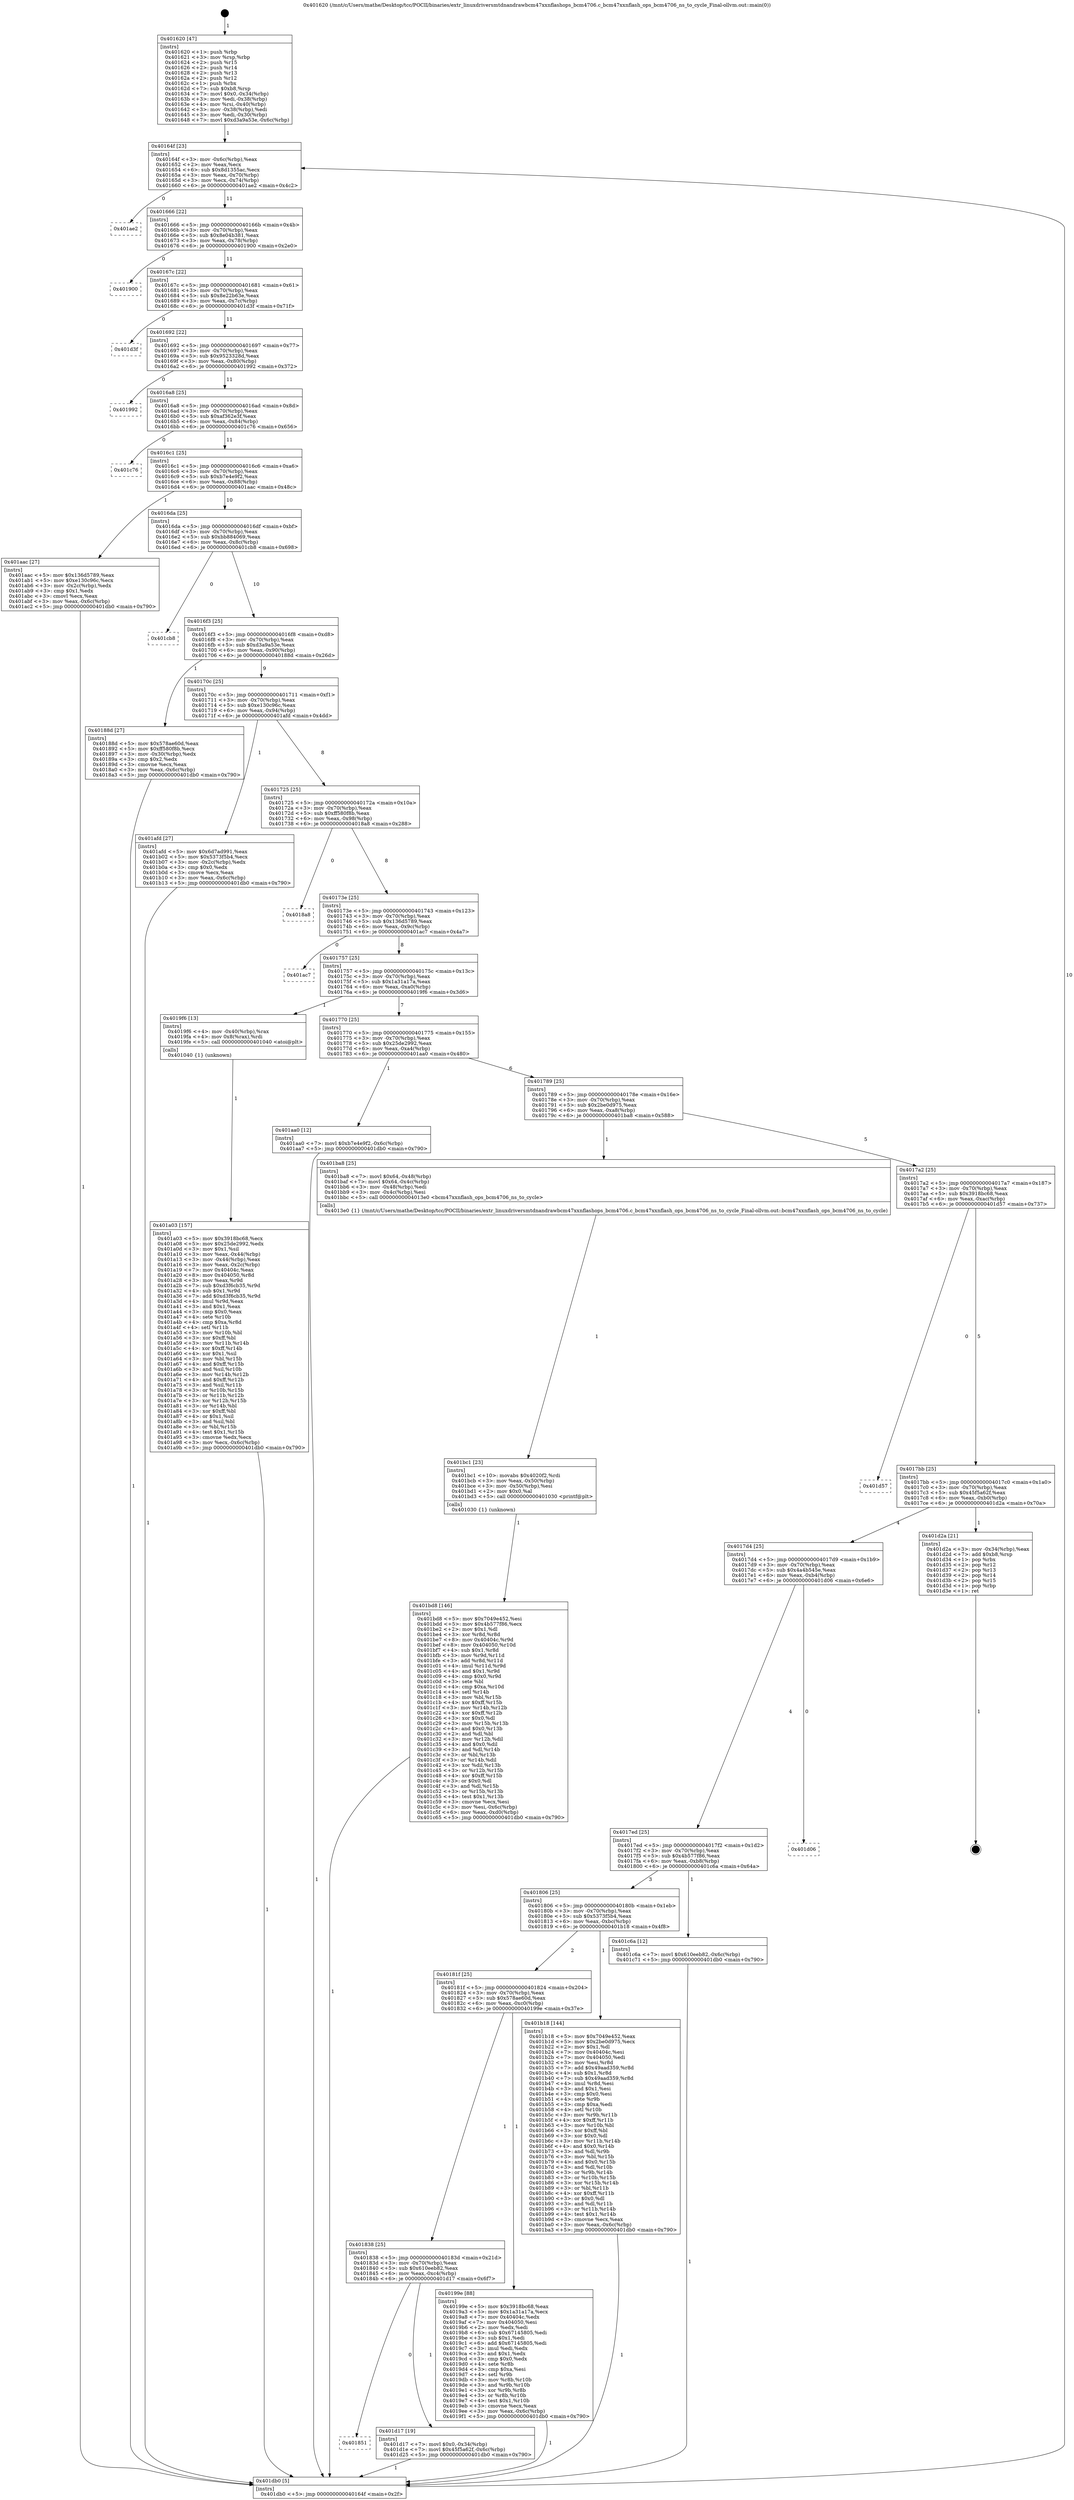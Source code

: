 digraph "0x401620" {
  label = "0x401620 (/mnt/c/Users/mathe/Desktop/tcc/POCII/binaries/extr_linuxdriversmtdnandrawbcm47xxnflashops_bcm4706.c_bcm47xxnflash_ops_bcm4706_ns_to_cycle_Final-ollvm.out::main(0))"
  labelloc = "t"
  node[shape=record]

  Entry [label="",width=0.3,height=0.3,shape=circle,fillcolor=black,style=filled]
  "0x40164f" [label="{
     0x40164f [23]\l
     | [instrs]\l
     &nbsp;&nbsp;0x40164f \<+3\>: mov -0x6c(%rbp),%eax\l
     &nbsp;&nbsp;0x401652 \<+2\>: mov %eax,%ecx\l
     &nbsp;&nbsp;0x401654 \<+6\>: sub $0x8d1355ac,%ecx\l
     &nbsp;&nbsp;0x40165a \<+3\>: mov %eax,-0x70(%rbp)\l
     &nbsp;&nbsp;0x40165d \<+3\>: mov %ecx,-0x74(%rbp)\l
     &nbsp;&nbsp;0x401660 \<+6\>: je 0000000000401ae2 \<main+0x4c2\>\l
  }"]
  "0x401ae2" [label="{
     0x401ae2\l
  }", style=dashed]
  "0x401666" [label="{
     0x401666 [22]\l
     | [instrs]\l
     &nbsp;&nbsp;0x401666 \<+5\>: jmp 000000000040166b \<main+0x4b\>\l
     &nbsp;&nbsp;0x40166b \<+3\>: mov -0x70(%rbp),%eax\l
     &nbsp;&nbsp;0x40166e \<+5\>: sub $0x8e04b381,%eax\l
     &nbsp;&nbsp;0x401673 \<+3\>: mov %eax,-0x78(%rbp)\l
     &nbsp;&nbsp;0x401676 \<+6\>: je 0000000000401900 \<main+0x2e0\>\l
  }"]
  Exit [label="",width=0.3,height=0.3,shape=circle,fillcolor=black,style=filled,peripheries=2]
  "0x401900" [label="{
     0x401900\l
  }", style=dashed]
  "0x40167c" [label="{
     0x40167c [22]\l
     | [instrs]\l
     &nbsp;&nbsp;0x40167c \<+5\>: jmp 0000000000401681 \<main+0x61\>\l
     &nbsp;&nbsp;0x401681 \<+3\>: mov -0x70(%rbp),%eax\l
     &nbsp;&nbsp;0x401684 \<+5\>: sub $0x8e22b63e,%eax\l
     &nbsp;&nbsp;0x401689 \<+3\>: mov %eax,-0x7c(%rbp)\l
     &nbsp;&nbsp;0x40168c \<+6\>: je 0000000000401d3f \<main+0x71f\>\l
  }"]
  "0x401851" [label="{
     0x401851\l
  }", style=dashed]
  "0x401d3f" [label="{
     0x401d3f\l
  }", style=dashed]
  "0x401692" [label="{
     0x401692 [22]\l
     | [instrs]\l
     &nbsp;&nbsp;0x401692 \<+5\>: jmp 0000000000401697 \<main+0x77\>\l
     &nbsp;&nbsp;0x401697 \<+3\>: mov -0x70(%rbp),%eax\l
     &nbsp;&nbsp;0x40169a \<+5\>: sub $0x9523328d,%eax\l
     &nbsp;&nbsp;0x40169f \<+3\>: mov %eax,-0x80(%rbp)\l
     &nbsp;&nbsp;0x4016a2 \<+6\>: je 0000000000401992 \<main+0x372\>\l
  }"]
  "0x401d17" [label="{
     0x401d17 [19]\l
     | [instrs]\l
     &nbsp;&nbsp;0x401d17 \<+7\>: movl $0x0,-0x34(%rbp)\l
     &nbsp;&nbsp;0x401d1e \<+7\>: movl $0x45f5a62f,-0x6c(%rbp)\l
     &nbsp;&nbsp;0x401d25 \<+5\>: jmp 0000000000401db0 \<main+0x790\>\l
  }"]
  "0x401992" [label="{
     0x401992\l
  }", style=dashed]
  "0x4016a8" [label="{
     0x4016a8 [25]\l
     | [instrs]\l
     &nbsp;&nbsp;0x4016a8 \<+5\>: jmp 00000000004016ad \<main+0x8d\>\l
     &nbsp;&nbsp;0x4016ad \<+3\>: mov -0x70(%rbp),%eax\l
     &nbsp;&nbsp;0x4016b0 \<+5\>: sub $0xaf362e3f,%eax\l
     &nbsp;&nbsp;0x4016b5 \<+6\>: mov %eax,-0x84(%rbp)\l
     &nbsp;&nbsp;0x4016bb \<+6\>: je 0000000000401c76 \<main+0x656\>\l
  }"]
  "0x401bd8" [label="{
     0x401bd8 [146]\l
     | [instrs]\l
     &nbsp;&nbsp;0x401bd8 \<+5\>: mov $0x7049e452,%esi\l
     &nbsp;&nbsp;0x401bdd \<+5\>: mov $0x4b577f86,%ecx\l
     &nbsp;&nbsp;0x401be2 \<+2\>: mov $0x1,%dl\l
     &nbsp;&nbsp;0x401be4 \<+3\>: xor %r8d,%r8d\l
     &nbsp;&nbsp;0x401be7 \<+8\>: mov 0x40404c,%r9d\l
     &nbsp;&nbsp;0x401bef \<+8\>: mov 0x404050,%r10d\l
     &nbsp;&nbsp;0x401bf7 \<+4\>: sub $0x1,%r8d\l
     &nbsp;&nbsp;0x401bfb \<+3\>: mov %r9d,%r11d\l
     &nbsp;&nbsp;0x401bfe \<+3\>: add %r8d,%r11d\l
     &nbsp;&nbsp;0x401c01 \<+4\>: imul %r11d,%r9d\l
     &nbsp;&nbsp;0x401c05 \<+4\>: and $0x1,%r9d\l
     &nbsp;&nbsp;0x401c09 \<+4\>: cmp $0x0,%r9d\l
     &nbsp;&nbsp;0x401c0d \<+3\>: sete %bl\l
     &nbsp;&nbsp;0x401c10 \<+4\>: cmp $0xa,%r10d\l
     &nbsp;&nbsp;0x401c14 \<+4\>: setl %r14b\l
     &nbsp;&nbsp;0x401c18 \<+3\>: mov %bl,%r15b\l
     &nbsp;&nbsp;0x401c1b \<+4\>: xor $0xff,%r15b\l
     &nbsp;&nbsp;0x401c1f \<+3\>: mov %r14b,%r12b\l
     &nbsp;&nbsp;0x401c22 \<+4\>: xor $0xff,%r12b\l
     &nbsp;&nbsp;0x401c26 \<+3\>: xor $0x0,%dl\l
     &nbsp;&nbsp;0x401c29 \<+3\>: mov %r15b,%r13b\l
     &nbsp;&nbsp;0x401c2c \<+4\>: and $0x0,%r13b\l
     &nbsp;&nbsp;0x401c30 \<+2\>: and %dl,%bl\l
     &nbsp;&nbsp;0x401c32 \<+3\>: mov %r12b,%dil\l
     &nbsp;&nbsp;0x401c35 \<+4\>: and $0x0,%dil\l
     &nbsp;&nbsp;0x401c39 \<+3\>: and %dl,%r14b\l
     &nbsp;&nbsp;0x401c3c \<+3\>: or %bl,%r13b\l
     &nbsp;&nbsp;0x401c3f \<+3\>: or %r14b,%dil\l
     &nbsp;&nbsp;0x401c42 \<+3\>: xor %dil,%r13b\l
     &nbsp;&nbsp;0x401c45 \<+3\>: or %r12b,%r15b\l
     &nbsp;&nbsp;0x401c48 \<+4\>: xor $0xff,%r15b\l
     &nbsp;&nbsp;0x401c4c \<+3\>: or $0x0,%dl\l
     &nbsp;&nbsp;0x401c4f \<+3\>: and %dl,%r15b\l
     &nbsp;&nbsp;0x401c52 \<+3\>: or %r15b,%r13b\l
     &nbsp;&nbsp;0x401c55 \<+4\>: test $0x1,%r13b\l
     &nbsp;&nbsp;0x401c59 \<+3\>: cmovne %ecx,%esi\l
     &nbsp;&nbsp;0x401c5c \<+3\>: mov %esi,-0x6c(%rbp)\l
     &nbsp;&nbsp;0x401c5f \<+6\>: mov %eax,-0xd0(%rbp)\l
     &nbsp;&nbsp;0x401c65 \<+5\>: jmp 0000000000401db0 \<main+0x790\>\l
  }"]
  "0x401c76" [label="{
     0x401c76\l
  }", style=dashed]
  "0x4016c1" [label="{
     0x4016c1 [25]\l
     | [instrs]\l
     &nbsp;&nbsp;0x4016c1 \<+5\>: jmp 00000000004016c6 \<main+0xa6\>\l
     &nbsp;&nbsp;0x4016c6 \<+3\>: mov -0x70(%rbp),%eax\l
     &nbsp;&nbsp;0x4016c9 \<+5\>: sub $0xb7e4e9f2,%eax\l
     &nbsp;&nbsp;0x4016ce \<+6\>: mov %eax,-0x88(%rbp)\l
     &nbsp;&nbsp;0x4016d4 \<+6\>: je 0000000000401aac \<main+0x48c\>\l
  }"]
  "0x401bc1" [label="{
     0x401bc1 [23]\l
     | [instrs]\l
     &nbsp;&nbsp;0x401bc1 \<+10\>: movabs $0x4020f2,%rdi\l
     &nbsp;&nbsp;0x401bcb \<+3\>: mov %eax,-0x50(%rbp)\l
     &nbsp;&nbsp;0x401bce \<+3\>: mov -0x50(%rbp),%esi\l
     &nbsp;&nbsp;0x401bd1 \<+2\>: mov $0x0,%al\l
     &nbsp;&nbsp;0x401bd3 \<+5\>: call 0000000000401030 \<printf@plt\>\l
     | [calls]\l
     &nbsp;&nbsp;0x401030 \{1\} (unknown)\l
  }"]
  "0x401aac" [label="{
     0x401aac [27]\l
     | [instrs]\l
     &nbsp;&nbsp;0x401aac \<+5\>: mov $0x136d5789,%eax\l
     &nbsp;&nbsp;0x401ab1 \<+5\>: mov $0xe130c96c,%ecx\l
     &nbsp;&nbsp;0x401ab6 \<+3\>: mov -0x2c(%rbp),%edx\l
     &nbsp;&nbsp;0x401ab9 \<+3\>: cmp $0x1,%edx\l
     &nbsp;&nbsp;0x401abc \<+3\>: cmovl %ecx,%eax\l
     &nbsp;&nbsp;0x401abf \<+3\>: mov %eax,-0x6c(%rbp)\l
     &nbsp;&nbsp;0x401ac2 \<+5\>: jmp 0000000000401db0 \<main+0x790\>\l
  }"]
  "0x4016da" [label="{
     0x4016da [25]\l
     | [instrs]\l
     &nbsp;&nbsp;0x4016da \<+5\>: jmp 00000000004016df \<main+0xbf\>\l
     &nbsp;&nbsp;0x4016df \<+3\>: mov -0x70(%rbp),%eax\l
     &nbsp;&nbsp;0x4016e2 \<+5\>: sub $0xbb884069,%eax\l
     &nbsp;&nbsp;0x4016e7 \<+6\>: mov %eax,-0x8c(%rbp)\l
     &nbsp;&nbsp;0x4016ed \<+6\>: je 0000000000401cb8 \<main+0x698\>\l
  }"]
  "0x401a03" [label="{
     0x401a03 [157]\l
     | [instrs]\l
     &nbsp;&nbsp;0x401a03 \<+5\>: mov $0x3918bc68,%ecx\l
     &nbsp;&nbsp;0x401a08 \<+5\>: mov $0x25de2992,%edx\l
     &nbsp;&nbsp;0x401a0d \<+3\>: mov $0x1,%sil\l
     &nbsp;&nbsp;0x401a10 \<+3\>: mov %eax,-0x44(%rbp)\l
     &nbsp;&nbsp;0x401a13 \<+3\>: mov -0x44(%rbp),%eax\l
     &nbsp;&nbsp;0x401a16 \<+3\>: mov %eax,-0x2c(%rbp)\l
     &nbsp;&nbsp;0x401a19 \<+7\>: mov 0x40404c,%eax\l
     &nbsp;&nbsp;0x401a20 \<+8\>: mov 0x404050,%r8d\l
     &nbsp;&nbsp;0x401a28 \<+3\>: mov %eax,%r9d\l
     &nbsp;&nbsp;0x401a2b \<+7\>: sub $0xd3f6cb35,%r9d\l
     &nbsp;&nbsp;0x401a32 \<+4\>: sub $0x1,%r9d\l
     &nbsp;&nbsp;0x401a36 \<+7\>: add $0xd3f6cb35,%r9d\l
     &nbsp;&nbsp;0x401a3d \<+4\>: imul %r9d,%eax\l
     &nbsp;&nbsp;0x401a41 \<+3\>: and $0x1,%eax\l
     &nbsp;&nbsp;0x401a44 \<+3\>: cmp $0x0,%eax\l
     &nbsp;&nbsp;0x401a47 \<+4\>: sete %r10b\l
     &nbsp;&nbsp;0x401a4b \<+4\>: cmp $0xa,%r8d\l
     &nbsp;&nbsp;0x401a4f \<+4\>: setl %r11b\l
     &nbsp;&nbsp;0x401a53 \<+3\>: mov %r10b,%bl\l
     &nbsp;&nbsp;0x401a56 \<+3\>: xor $0xff,%bl\l
     &nbsp;&nbsp;0x401a59 \<+3\>: mov %r11b,%r14b\l
     &nbsp;&nbsp;0x401a5c \<+4\>: xor $0xff,%r14b\l
     &nbsp;&nbsp;0x401a60 \<+4\>: xor $0x1,%sil\l
     &nbsp;&nbsp;0x401a64 \<+3\>: mov %bl,%r15b\l
     &nbsp;&nbsp;0x401a67 \<+4\>: and $0xff,%r15b\l
     &nbsp;&nbsp;0x401a6b \<+3\>: and %sil,%r10b\l
     &nbsp;&nbsp;0x401a6e \<+3\>: mov %r14b,%r12b\l
     &nbsp;&nbsp;0x401a71 \<+4\>: and $0xff,%r12b\l
     &nbsp;&nbsp;0x401a75 \<+3\>: and %sil,%r11b\l
     &nbsp;&nbsp;0x401a78 \<+3\>: or %r10b,%r15b\l
     &nbsp;&nbsp;0x401a7b \<+3\>: or %r11b,%r12b\l
     &nbsp;&nbsp;0x401a7e \<+3\>: xor %r12b,%r15b\l
     &nbsp;&nbsp;0x401a81 \<+3\>: or %r14b,%bl\l
     &nbsp;&nbsp;0x401a84 \<+3\>: xor $0xff,%bl\l
     &nbsp;&nbsp;0x401a87 \<+4\>: or $0x1,%sil\l
     &nbsp;&nbsp;0x401a8b \<+3\>: and %sil,%bl\l
     &nbsp;&nbsp;0x401a8e \<+3\>: or %bl,%r15b\l
     &nbsp;&nbsp;0x401a91 \<+4\>: test $0x1,%r15b\l
     &nbsp;&nbsp;0x401a95 \<+3\>: cmovne %edx,%ecx\l
     &nbsp;&nbsp;0x401a98 \<+3\>: mov %ecx,-0x6c(%rbp)\l
     &nbsp;&nbsp;0x401a9b \<+5\>: jmp 0000000000401db0 \<main+0x790\>\l
  }"]
  "0x401cb8" [label="{
     0x401cb8\l
  }", style=dashed]
  "0x4016f3" [label="{
     0x4016f3 [25]\l
     | [instrs]\l
     &nbsp;&nbsp;0x4016f3 \<+5\>: jmp 00000000004016f8 \<main+0xd8\>\l
     &nbsp;&nbsp;0x4016f8 \<+3\>: mov -0x70(%rbp),%eax\l
     &nbsp;&nbsp;0x4016fb \<+5\>: sub $0xd3a9a53e,%eax\l
     &nbsp;&nbsp;0x401700 \<+6\>: mov %eax,-0x90(%rbp)\l
     &nbsp;&nbsp;0x401706 \<+6\>: je 000000000040188d \<main+0x26d\>\l
  }"]
  "0x401838" [label="{
     0x401838 [25]\l
     | [instrs]\l
     &nbsp;&nbsp;0x401838 \<+5\>: jmp 000000000040183d \<main+0x21d\>\l
     &nbsp;&nbsp;0x40183d \<+3\>: mov -0x70(%rbp),%eax\l
     &nbsp;&nbsp;0x401840 \<+5\>: sub $0x610eeb82,%eax\l
     &nbsp;&nbsp;0x401845 \<+6\>: mov %eax,-0xc4(%rbp)\l
     &nbsp;&nbsp;0x40184b \<+6\>: je 0000000000401d17 \<main+0x6f7\>\l
  }"]
  "0x40188d" [label="{
     0x40188d [27]\l
     | [instrs]\l
     &nbsp;&nbsp;0x40188d \<+5\>: mov $0x578ae60d,%eax\l
     &nbsp;&nbsp;0x401892 \<+5\>: mov $0xff580f8b,%ecx\l
     &nbsp;&nbsp;0x401897 \<+3\>: mov -0x30(%rbp),%edx\l
     &nbsp;&nbsp;0x40189a \<+3\>: cmp $0x2,%edx\l
     &nbsp;&nbsp;0x40189d \<+3\>: cmovne %ecx,%eax\l
     &nbsp;&nbsp;0x4018a0 \<+3\>: mov %eax,-0x6c(%rbp)\l
     &nbsp;&nbsp;0x4018a3 \<+5\>: jmp 0000000000401db0 \<main+0x790\>\l
  }"]
  "0x40170c" [label="{
     0x40170c [25]\l
     | [instrs]\l
     &nbsp;&nbsp;0x40170c \<+5\>: jmp 0000000000401711 \<main+0xf1\>\l
     &nbsp;&nbsp;0x401711 \<+3\>: mov -0x70(%rbp),%eax\l
     &nbsp;&nbsp;0x401714 \<+5\>: sub $0xe130c96c,%eax\l
     &nbsp;&nbsp;0x401719 \<+6\>: mov %eax,-0x94(%rbp)\l
     &nbsp;&nbsp;0x40171f \<+6\>: je 0000000000401afd \<main+0x4dd\>\l
  }"]
  "0x401db0" [label="{
     0x401db0 [5]\l
     | [instrs]\l
     &nbsp;&nbsp;0x401db0 \<+5\>: jmp 000000000040164f \<main+0x2f\>\l
  }"]
  "0x401620" [label="{
     0x401620 [47]\l
     | [instrs]\l
     &nbsp;&nbsp;0x401620 \<+1\>: push %rbp\l
     &nbsp;&nbsp;0x401621 \<+3\>: mov %rsp,%rbp\l
     &nbsp;&nbsp;0x401624 \<+2\>: push %r15\l
     &nbsp;&nbsp;0x401626 \<+2\>: push %r14\l
     &nbsp;&nbsp;0x401628 \<+2\>: push %r13\l
     &nbsp;&nbsp;0x40162a \<+2\>: push %r12\l
     &nbsp;&nbsp;0x40162c \<+1\>: push %rbx\l
     &nbsp;&nbsp;0x40162d \<+7\>: sub $0xb8,%rsp\l
     &nbsp;&nbsp;0x401634 \<+7\>: movl $0x0,-0x34(%rbp)\l
     &nbsp;&nbsp;0x40163b \<+3\>: mov %edi,-0x38(%rbp)\l
     &nbsp;&nbsp;0x40163e \<+4\>: mov %rsi,-0x40(%rbp)\l
     &nbsp;&nbsp;0x401642 \<+3\>: mov -0x38(%rbp),%edi\l
     &nbsp;&nbsp;0x401645 \<+3\>: mov %edi,-0x30(%rbp)\l
     &nbsp;&nbsp;0x401648 \<+7\>: movl $0xd3a9a53e,-0x6c(%rbp)\l
  }"]
  "0x40199e" [label="{
     0x40199e [88]\l
     | [instrs]\l
     &nbsp;&nbsp;0x40199e \<+5\>: mov $0x3918bc68,%eax\l
     &nbsp;&nbsp;0x4019a3 \<+5\>: mov $0x1a31a17a,%ecx\l
     &nbsp;&nbsp;0x4019a8 \<+7\>: mov 0x40404c,%edx\l
     &nbsp;&nbsp;0x4019af \<+7\>: mov 0x404050,%esi\l
     &nbsp;&nbsp;0x4019b6 \<+2\>: mov %edx,%edi\l
     &nbsp;&nbsp;0x4019b8 \<+6\>: sub $0x67145805,%edi\l
     &nbsp;&nbsp;0x4019be \<+3\>: sub $0x1,%edi\l
     &nbsp;&nbsp;0x4019c1 \<+6\>: add $0x67145805,%edi\l
     &nbsp;&nbsp;0x4019c7 \<+3\>: imul %edi,%edx\l
     &nbsp;&nbsp;0x4019ca \<+3\>: and $0x1,%edx\l
     &nbsp;&nbsp;0x4019cd \<+3\>: cmp $0x0,%edx\l
     &nbsp;&nbsp;0x4019d0 \<+4\>: sete %r8b\l
     &nbsp;&nbsp;0x4019d4 \<+3\>: cmp $0xa,%esi\l
     &nbsp;&nbsp;0x4019d7 \<+4\>: setl %r9b\l
     &nbsp;&nbsp;0x4019db \<+3\>: mov %r8b,%r10b\l
     &nbsp;&nbsp;0x4019de \<+3\>: and %r9b,%r10b\l
     &nbsp;&nbsp;0x4019e1 \<+3\>: xor %r9b,%r8b\l
     &nbsp;&nbsp;0x4019e4 \<+3\>: or %r8b,%r10b\l
     &nbsp;&nbsp;0x4019e7 \<+4\>: test $0x1,%r10b\l
     &nbsp;&nbsp;0x4019eb \<+3\>: cmovne %ecx,%eax\l
     &nbsp;&nbsp;0x4019ee \<+3\>: mov %eax,-0x6c(%rbp)\l
     &nbsp;&nbsp;0x4019f1 \<+5\>: jmp 0000000000401db0 \<main+0x790\>\l
  }"]
  "0x401afd" [label="{
     0x401afd [27]\l
     | [instrs]\l
     &nbsp;&nbsp;0x401afd \<+5\>: mov $0x6d7ad991,%eax\l
     &nbsp;&nbsp;0x401b02 \<+5\>: mov $0x5373f5b4,%ecx\l
     &nbsp;&nbsp;0x401b07 \<+3\>: mov -0x2c(%rbp),%edx\l
     &nbsp;&nbsp;0x401b0a \<+3\>: cmp $0x0,%edx\l
     &nbsp;&nbsp;0x401b0d \<+3\>: cmove %ecx,%eax\l
     &nbsp;&nbsp;0x401b10 \<+3\>: mov %eax,-0x6c(%rbp)\l
     &nbsp;&nbsp;0x401b13 \<+5\>: jmp 0000000000401db0 \<main+0x790\>\l
  }"]
  "0x401725" [label="{
     0x401725 [25]\l
     | [instrs]\l
     &nbsp;&nbsp;0x401725 \<+5\>: jmp 000000000040172a \<main+0x10a\>\l
     &nbsp;&nbsp;0x40172a \<+3\>: mov -0x70(%rbp),%eax\l
     &nbsp;&nbsp;0x40172d \<+5\>: sub $0xff580f8b,%eax\l
     &nbsp;&nbsp;0x401732 \<+6\>: mov %eax,-0x98(%rbp)\l
     &nbsp;&nbsp;0x401738 \<+6\>: je 00000000004018a8 \<main+0x288\>\l
  }"]
  "0x40181f" [label="{
     0x40181f [25]\l
     | [instrs]\l
     &nbsp;&nbsp;0x40181f \<+5\>: jmp 0000000000401824 \<main+0x204\>\l
     &nbsp;&nbsp;0x401824 \<+3\>: mov -0x70(%rbp),%eax\l
     &nbsp;&nbsp;0x401827 \<+5\>: sub $0x578ae60d,%eax\l
     &nbsp;&nbsp;0x40182c \<+6\>: mov %eax,-0xc0(%rbp)\l
     &nbsp;&nbsp;0x401832 \<+6\>: je 000000000040199e \<main+0x37e\>\l
  }"]
  "0x4018a8" [label="{
     0x4018a8\l
  }", style=dashed]
  "0x40173e" [label="{
     0x40173e [25]\l
     | [instrs]\l
     &nbsp;&nbsp;0x40173e \<+5\>: jmp 0000000000401743 \<main+0x123\>\l
     &nbsp;&nbsp;0x401743 \<+3\>: mov -0x70(%rbp),%eax\l
     &nbsp;&nbsp;0x401746 \<+5\>: sub $0x136d5789,%eax\l
     &nbsp;&nbsp;0x40174b \<+6\>: mov %eax,-0x9c(%rbp)\l
     &nbsp;&nbsp;0x401751 \<+6\>: je 0000000000401ac7 \<main+0x4a7\>\l
  }"]
  "0x401b18" [label="{
     0x401b18 [144]\l
     | [instrs]\l
     &nbsp;&nbsp;0x401b18 \<+5\>: mov $0x7049e452,%eax\l
     &nbsp;&nbsp;0x401b1d \<+5\>: mov $0x2be0d975,%ecx\l
     &nbsp;&nbsp;0x401b22 \<+2\>: mov $0x1,%dl\l
     &nbsp;&nbsp;0x401b24 \<+7\>: mov 0x40404c,%esi\l
     &nbsp;&nbsp;0x401b2b \<+7\>: mov 0x404050,%edi\l
     &nbsp;&nbsp;0x401b32 \<+3\>: mov %esi,%r8d\l
     &nbsp;&nbsp;0x401b35 \<+7\>: add $0x49aad359,%r8d\l
     &nbsp;&nbsp;0x401b3c \<+4\>: sub $0x1,%r8d\l
     &nbsp;&nbsp;0x401b40 \<+7\>: sub $0x49aad359,%r8d\l
     &nbsp;&nbsp;0x401b47 \<+4\>: imul %r8d,%esi\l
     &nbsp;&nbsp;0x401b4b \<+3\>: and $0x1,%esi\l
     &nbsp;&nbsp;0x401b4e \<+3\>: cmp $0x0,%esi\l
     &nbsp;&nbsp;0x401b51 \<+4\>: sete %r9b\l
     &nbsp;&nbsp;0x401b55 \<+3\>: cmp $0xa,%edi\l
     &nbsp;&nbsp;0x401b58 \<+4\>: setl %r10b\l
     &nbsp;&nbsp;0x401b5c \<+3\>: mov %r9b,%r11b\l
     &nbsp;&nbsp;0x401b5f \<+4\>: xor $0xff,%r11b\l
     &nbsp;&nbsp;0x401b63 \<+3\>: mov %r10b,%bl\l
     &nbsp;&nbsp;0x401b66 \<+3\>: xor $0xff,%bl\l
     &nbsp;&nbsp;0x401b69 \<+3\>: xor $0x0,%dl\l
     &nbsp;&nbsp;0x401b6c \<+3\>: mov %r11b,%r14b\l
     &nbsp;&nbsp;0x401b6f \<+4\>: and $0x0,%r14b\l
     &nbsp;&nbsp;0x401b73 \<+3\>: and %dl,%r9b\l
     &nbsp;&nbsp;0x401b76 \<+3\>: mov %bl,%r15b\l
     &nbsp;&nbsp;0x401b79 \<+4\>: and $0x0,%r15b\l
     &nbsp;&nbsp;0x401b7d \<+3\>: and %dl,%r10b\l
     &nbsp;&nbsp;0x401b80 \<+3\>: or %r9b,%r14b\l
     &nbsp;&nbsp;0x401b83 \<+3\>: or %r10b,%r15b\l
     &nbsp;&nbsp;0x401b86 \<+3\>: xor %r15b,%r14b\l
     &nbsp;&nbsp;0x401b89 \<+3\>: or %bl,%r11b\l
     &nbsp;&nbsp;0x401b8c \<+4\>: xor $0xff,%r11b\l
     &nbsp;&nbsp;0x401b90 \<+3\>: or $0x0,%dl\l
     &nbsp;&nbsp;0x401b93 \<+3\>: and %dl,%r11b\l
     &nbsp;&nbsp;0x401b96 \<+3\>: or %r11b,%r14b\l
     &nbsp;&nbsp;0x401b99 \<+4\>: test $0x1,%r14b\l
     &nbsp;&nbsp;0x401b9d \<+3\>: cmovne %ecx,%eax\l
     &nbsp;&nbsp;0x401ba0 \<+3\>: mov %eax,-0x6c(%rbp)\l
     &nbsp;&nbsp;0x401ba3 \<+5\>: jmp 0000000000401db0 \<main+0x790\>\l
  }"]
  "0x401ac7" [label="{
     0x401ac7\l
  }", style=dashed]
  "0x401757" [label="{
     0x401757 [25]\l
     | [instrs]\l
     &nbsp;&nbsp;0x401757 \<+5\>: jmp 000000000040175c \<main+0x13c\>\l
     &nbsp;&nbsp;0x40175c \<+3\>: mov -0x70(%rbp),%eax\l
     &nbsp;&nbsp;0x40175f \<+5\>: sub $0x1a31a17a,%eax\l
     &nbsp;&nbsp;0x401764 \<+6\>: mov %eax,-0xa0(%rbp)\l
     &nbsp;&nbsp;0x40176a \<+6\>: je 00000000004019f6 \<main+0x3d6\>\l
  }"]
  "0x401806" [label="{
     0x401806 [25]\l
     | [instrs]\l
     &nbsp;&nbsp;0x401806 \<+5\>: jmp 000000000040180b \<main+0x1eb\>\l
     &nbsp;&nbsp;0x40180b \<+3\>: mov -0x70(%rbp),%eax\l
     &nbsp;&nbsp;0x40180e \<+5\>: sub $0x5373f5b4,%eax\l
     &nbsp;&nbsp;0x401813 \<+6\>: mov %eax,-0xbc(%rbp)\l
     &nbsp;&nbsp;0x401819 \<+6\>: je 0000000000401b18 \<main+0x4f8\>\l
  }"]
  "0x4019f6" [label="{
     0x4019f6 [13]\l
     | [instrs]\l
     &nbsp;&nbsp;0x4019f6 \<+4\>: mov -0x40(%rbp),%rax\l
     &nbsp;&nbsp;0x4019fa \<+4\>: mov 0x8(%rax),%rdi\l
     &nbsp;&nbsp;0x4019fe \<+5\>: call 0000000000401040 \<atoi@plt\>\l
     | [calls]\l
     &nbsp;&nbsp;0x401040 \{1\} (unknown)\l
  }"]
  "0x401770" [label="{
     0x401770 [25]\l
     | [instrs]\l
     &nbsp;&nbsp;0x401770 \<+5\>: jmp 0000000000401775 \<main+0x155\>\l
     &nbsp;&nbsp;0x401775 \<+3\>: mov -0x70(%rbp),%eax\l
     &nbsp;&nbsp;0x401778 \<+5\>: sub $0x25de2992,%eax\l
     &nbsp;&nbsp;0x40177d \<+6\>: mov %eax,-0xa4(%rbp)\l
     &nbsp;&nbsp;0x401783 \<+6\>: je 0000000000401aa0 \<main+0x480\>\l
  }"]
  "0x401c6a" [label="{
     0x401c6a [12]\l
     | [instrs]\l
     &nbsp;&nbsp;0x401c6a \<+7\>: movl $0x610eeb82,-0x6c(%rbp)\l
     &nbsp;&nbsp;0x401c71 \<+5\>: jmp 0000000000401db0 \<main+0x790\>\l
  }"]
  "0x401aa0" [label="{
     0x401aa0 [12]\l
     | [instrs]\l
     &nbsp;&nbsp;0x401aa0 \<+7\>: movl $0xb7e4e9f2,-0x6c(%rbp)\l
     &nbsp;&nbsp;0x401aa7 \<+5\>: jmp 0000000000401db0 \<main+0x790\>\l
  }"]
  "0x401789" [label="{
     0x401789 [25]\l
     | [instrs]\l
     &nbsp;&nbsp;0x401789 \<+5\>: jmp 000000000040178e \<main+0x16e\>\l
     &nbsp;&nbsp;0x40178e \<+3\>: mov -0x70(%rbp),%eax\l
     &nbsp;&nbsp;0x401791 \<+5\>: sub $0x2be0d975,%eax\l
     &nbsp;&nbsp;0x401796 \<+6\>: mov %eax,-0xa8(%rbp)\l
     &nbsp;&nbsp;0x40179c \<+6\>: je 0000000000401ba8 \<main+0x588\>\l
  }"]
  "0x4017ed" [label="{
     0x4017ed [25]\l
     | [instrs]\l
     &nbsp;&nbsp;0x4017ed \<+5\>: jmp 00000000004017f2 \<main+0x1d2\>\l
     &nbsp;&nbsp;0x4017f2 \<+3\>: mov -0x70(%rbp),%eax\l
     &nbsp;&nbsp;0x4017f5 \<+5\>: sub $0x4b577f86,%eax\l
     &nbsp;&nbsp;0x4017fa \<+6\>: mov %eax,-0xb8(%rbp)\l
     &nbsp;&nbsp;0x401800 \<+6\>: je 0000000000401c6a \<main+0x64a\>\l
  }"]
  "0x401ba8" [label="{
     0x401ba8 [25]\l
     | [instrs]\l
     &nbsp;&nbsp;0x401ba8 \<+7\>: movl $0x64,-0x48(%rbp)\l
     &nbsp;&nbsp;0x401baf \<+7\>: movl $0x64,-0x4c(%rbp)\l
     &nbsp;&nbsp;0x401bb6 \<+3\>: mov -0x48(%rbp),%edi\l
     &nbsp;&nbsp;0x401bb9 \<+3\>: mov -0x4c(%rbp),%esi\l
     &nbsp;&nbsp;0x401bbc \<+5\>: call 00000000004013e0 \<bcm47xxnflash_ops_bcm4706_ns_to_cycle\>\l
     | [calls]\l
     &nbsp;&nbsp;0x4013e0 \{1\} (/mnt/c/Users/mathe/Desktop/tcc/POCII/binaries/extr_linuxdriversmtdnandrawbcm47xxnflashops_bcm4706.c_bcm47xxnflash_ops_bcm4706_ns_to_cycle_Final-ollvm.out::bcm47xxnflash_ops_bcm4706_ns_to_cycle)\l
  }"]
  "0x4017a2" [label="{
     0x4017a2 [25]\l
     | [instrs]\l
     &nbsp;&nbsp;0x4017a2 \<+5\>: jmp 00000000004017a7 \<main+0x187\>\l
     &nbsp;&nbsp;0x4017a7 \<+3\>: mov -0x70(%rbp),%eax\l
     &nbsp;&nbsp;0x4017aa \<+5\>: sub $0x3918bc68,%eax\l
     &nbsp;&nbsp;0x4017af \<+6\>: mov %eax,-0xac(%rbp)\l
     &nbsp;&nbsp;0x4017b5 \<+6\>: je 0000000000401d57 \<main+0x737\>\l
  }"]
  "0x401d06" [label="{
     0x401d06\l
  }", style=dashed]
  "0x401d57" [label="{
     0x401d57\l
  }", style=dashed]
  "0x4017bb" [label="{
     0x4017bb [25]\l
     | [instrs]\l
     &nbsp;&nbsp;0x4017bb \<+5\>: jmp 00000000004017c0 \<main+0x1a0\>\l
     &nbsp;&nbsp;0x4017c0 \<+3\>: mov -0x70(%rbp),%eax\l
     &nbsp;&nbsp;0x4017c3 \<+5\>: sub $0x45f5a62f,%eax\l
     &nbsp;&nbsp;0x4017c8 \<+6\>: mov %eax,-0xb0(%rbp)\l
     &nbsp;&nbsp;0x4017ce \<+6\>: je 0000000000401d2a \<main+0x70a\>\l
  }"]
  "0x4017d4" [label="{
     0x4017d4 [25]\l
     | [instrs]\l
     &nbsp;&nbsp;0x4017d4 \<+5\>: jmp 00000000004017d9 \<main+0x1b9\>\l
     &nbsp;&nbsp;0x4017d9 \<+3\>: mov -0x70(%rbp),%eax\l
     &nbsp;&nbsp;0x4017dc \<+5\>: sub $0x4a4b545e,%eax\l
     &nbsp;&nbsp;0x4017e1 \<+6\>: mov %eax,-0xb4(%rbp)\l
     &nbsp;&nbsp;0x4017e7 \<+6\>: je 0000000000401d06 \<main+0x6e6\>\l
  }"]
  "0x401d2a" [label="{
     0x401d2a [21]\l
     | [instrs]\l
     &nbsp;&nbsp;0x401d2a \<+3\>: mov -0x34(%rbp),%eax\l
     &nbsp;&nbsp;0x401d2d \<+7\>: add $0xb8,%rsp\l
     &nbsp;&nbsp;0x401d34 \<+1\>: pop %rbx\l
     &nbsp;&nbsp;0x401d35 \<+2\>: pop %r12\l
     &nbsp;&nbsp;0x401d37 \<+2\>: pop %r13\l
     &nbsp;&nbsp;0x401d39 \<+2\>: pop %r14\l
     &nbsp;&nbsp;0x401d3b \<+2\>: pop %r15\l
     &nbsp;&nbsp;0x401d3d \<+1\>: pop %rbp\l
     &nbsp;&nbsp;0x401d3e \<+1\>: ret\l
  }"]
  Entry -> "0x401620" [label=" 1"]
  "0x40164f" -> "0x401ae2" [label=" 0"]
  "0x40164f" -> "0x401666" [label=" 11"]
  "0x401d2a" -> Exit [label=" 1"]
  "0x401666" -> "0x401900" [label=" 0"]
  "0x401666" -> "0x40167c" [label=" 11"]
  "0x401d17" -> "0x401db0" [label=" 1"]
  "0x40167c" -> "0x401d3f" [label=" 0"]
  "0x40167c" -> "0x401692" [label=" 11"]
  "0x401838" -> "0x401851" [label=" 0"]
  "0x401692" -> "0x401992" [label=" 0"]
  "0x401692" -> "0x4016a8" [label=" 11"]
  "0x401838" -> "0x401d17" [label=" 1"]
  "0x4016a8" -> "0x401c76" [label=" 0"]
  "0x4016a8" -> "0x4016c1" [label=" 11"]
  "0x401c6a" -> "0x401db0" [label=" 1"]
  "0x4016c1" -> "0x401aac" [label=" 1"]
  "0x4016c1" -> "0x4016da" [label=" 10"]
  "0x401bd8" -> "0x401db0" [label=" 1"]
  "0x4016da" -> "0x401cb8" [label=" 0"]
  "0x4016da" -> "0x4016f3" [label=" 10"]
  "0x401bc1" -> "0x401bd8" [label=" 1"]
  "0x4016f3" -> "0x40188d" [label=" 1"]
  "0x4016f3" -> "0x40170c" [label=" 9"]
  "0x40188d" -> "0x401db0" [label=" 1"]
  "0x401620" -> "0x40164f" [label=" 1"]
  "0x401db0" -> "0x40164f" [label=" 10"]
  "0x401ba8" -> "0x401bc1" [label=" 1"]
  "0x40170c" -> "0x401afd" [label=" 1"]
  "0x40170c" -> "0x401725" [label=" 8"]
  "0x401b18" -> "0x401db0" [label=" 1"]
  "0x401725" -> "0x4018a8" [label=" 0"]
  "0x401725" -> "0x40173e" [label=" 8"]
  "0x401aac" -> "0x401db0" [label=" 1"]
  "0x40173e" -> "0x401ac7" [label=" 0"]
  "0x40173e" -> "0x401757" [label=" 8"]
  "0x401aa0" -> "0x401db0" [label=" 1"]
  "0x401757" -> "0x4019f6" [label=" 1"]
  "0x401757" -> "0x401770" [label=" 7"]
  "0x4019f6" -> "0x401a03" [label=" 1"]
  "0x401770" -> "0x401aa0" [label=" 1"]
  "0x401770" -> "0x401789" [label=" 6"]
  "0x40199e" -> "0x401db0" [label=" 1"]
  "0x401789" -> "0x401ba8" [label=" 1"]
  "0x401789" -> "0x4017a2" [label=" 5"]
  "0x40181f" -> "0x40199e" [label=" 1"]
  "0x4017a2" -> "0x401d57" [label=" 0"]
  "0x4017a2" -> "0x4017bb" [label=" 5"]
  "0x401afd" -> "0x401db0" [label=" 1"]
  "0x4017bb" -> "0x401d2a" [label=" 1"]
  "0x4017bb" -> "0x4017d4" [label=" 4"]
  "0x401806" -> "0x40181f" [label=" 2"]
  "0x4017d4" -> "0x401d06" [label=" 0"]
  "0x4017d4" -> "0x4017ed" [label=" 4"]
  "0x40181f" -> "0x401838" [label=" 1"]
  "0x4017ed" -> "0x401c6a" [label=" 1"]
  "0x4017ed" -> "0x401806" [label=" 3"]
  "0x401a03" -> "0x401db0" [label=" 1"]
  "0x401806" -> "0x401b18" [label=" 1"]
}
